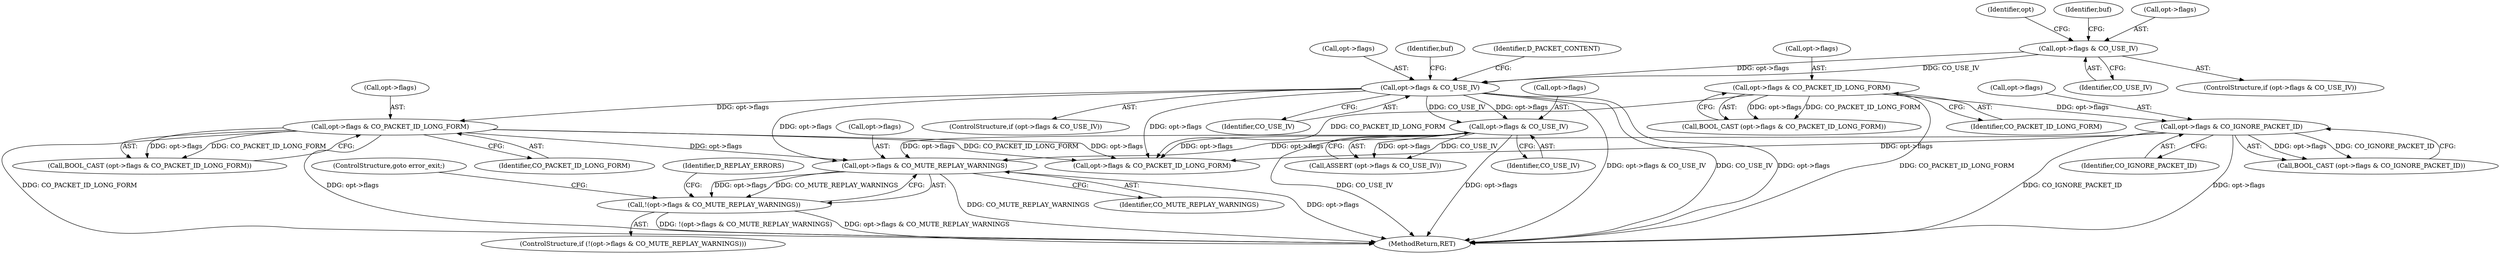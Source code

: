 digraph "0_openvpn_11d21349a4e7e38a025849479b36ace7c2eec2ee@pointer" {
"1000519" [label="(Call,opt->flags & CO_MUTE_REPLAY_WARNINGS)"];
"1000402" [label="(Call,opt->flags & CO_USE_IV)"];
"1000265" [label="(Call,opt->flags & CO_USE_IV)"];
"1000241" [label="(Call,opt->flags & CO_USE_IV)"];
"1000463" [label="(Call,opt->flags & CO_IGNORE_PACKET_ID)"];
"1000452" [label="(Call,opt->flags & CO_PACKET_ID_LONG_FORM)"];
"1000380" [label="(Call,opt->flags & CO_PACKET_ID_LONG_FORM)"];
"1000518" [label="(Call,!(opt->flags & CO_MUTE_REPLAY_WARNINGS))"];
"1000520" [label="(Call,opt->flags)"];
"1000241" [label="(Call,opt->flags & CO_USE_IV)"];
"1000267" [label="(Identifier,opt)"];
"1000464" [label="(Call,opt->flags)"];
"1000452" [label="(Call,opt->flags & CO_PACKET_ID_LONG_FORM)"];
"1000265" [label="(Call,opt->flags & CO_USE_IV)"];
"1000523" [label="(Identifier,CO_MUTE_REPLAY_WARNINGS)"];
"1000517" [label="(ControlStructure,if (!(opt->flags & CO_MUTE_REPLAY_WARNINGS)))"];
"1000463" [label="(Call,opt->flags & CO_IGNORE_PACKET_ID)"];
"1000525" [label="(Identifier,D_REPLAY_ERRORS)"];
"1000406" [label="(Identifier,CO_USE_IV)"];
"1000264" [label="(ControlStructure,if (opt->flags & CO_USE_IV))"];
"1000380" [label="(Call,opt->flags & CO_PACKET_ID_LONG_FORM)"];
"1000381" [label="(Call,opt->flags)"];
"1000534" [label="(ControlStructure,goto error_exit;)"];
"1000503" [label="(Call,opt->flags & CO_PACKET_ID_LONG_FORM)"];
"1000453" [label="(Call,opt->flags)"];
"1000269" [label="(Identifier,CO_USE_IV)"];
"1000266" [label="(Call,opt->flags)"];
"1000240" [label="(ControlStructure,if (opt->flags & CO_USE_IV))"];
"1000250" [label="(Identifier,buf)"];
"1000402" [label="(Call,opt->flags & CO_USE_IV)"];
"1000384" [label="(Identifier,CO_PACKET_ID_LONG_FORM)"];
"1000245" [label="(Identifier,CO_USE_IV)"];
"1000519" [label="(Call,opt->flags & CO_MUTE_REPLAY_WARNINGS)"];
"1000242" [label="(Call,opt->flags)"];
"1000282" [label="(Identifier,buf)"];
"1000518" [label="(Call,!(opt->flags & CO_MUTE_REPLAY_WARNINGS))"];
"1000271" [label="(Identifier,D_PACKET_CONTENT)"];
"1000556" [label="(MethodReturn,RET)"];
"1000456" [label="(Identifier,CO_PACKET_ID_LONG_FORM)"];
"1000401" [label="(Call,ASSERT (opt->flags & CO_USE_IV))"];
"1000467" [label="(Identifier,CO_IGNORE_PACKET_ID)"];
"1000462" [label="(Call,BOOL_CAST (opt->flags & CO_IGNORE_PACKET_ID))"];
"1000451" [label="(Call,BOOL_CAST (opt->flags & CO_PACKET_ID_LONG_FORM))"];
"1000379" [label="(Call,BOOL_CAST (opt->flags & CO_PACKET_ID_LONG_FORM))"];
"1000403" [label="(Call,opt->flags)"];
"1000519" -> "1000518"  [label="AST: "];
"1000519" -> "1000523"  [label="CFG: "];
"1000520" -> "1000519"  [label="AST: "];
"1000523" -> "1000519"  [label="AST: "];
"1000518" -> "1000519"  [label="CFG: "];
"1000519" -> "1000556"  [label="DDG: opt->flags"];
"1000519" -> "1000556"  [label="DDG: CO_MUTE_REPLAY_WARNINGS"];
"1000519" -> "1000518"  [label="DDG: opt->flags"];
"1000519" -> "1000518"  [label="DDG: CO_MUTE_REPLAY_WARNINGS"];
"1000402" -> "1000519"  [label="DDG: opt->flags"];
"1000265" -> "1000519"  [label="DDG: opt->flags"];
"1000463" -> "1000519"  [label="DDG: opt->flags"];
"1000380" -> "1000519"  [label="DDG: opt->flags"];
"1000402" -> "1000401"  [label="AST: "];
"1000402" -> "1000406"  [label="CFG: "];
"1000403" -> "1000402"  [label="AST: "];
"1000406" -> "1000402"  [label="AST: "];
"1000401" -> "1000402"  [label="CFG: "];
"1000402" -> "1000556"  [label="DDG: opt->flags"];
"1000402" -> "1000556"  [label="DDG: CO_USE_IV"];
"1000402" -> "1000401"  [label="DDG: opt->flags"];
"1000402" -> "1000401"  [label="DDG: CO_USE_IV"];
"1000265" -> "1000402"  [label="DDG: opt->flags"];
"1000265" -> "1000402"  [label="DDG: CO_USE_IV"];
"1000402" -> "1000503"  [label="DDG: opt->flags"];
"1000265" -> "1000264"  [label="AST: "];
"1000265" -> "1000269"  [label="CFG: "];
"1000266" -> "1000265"  [label="AST: "];
"1000269" -> "1000265"  [label="AST: "];
"1000271" -> "1000265"  [label="CFG: "];
"1000282" -> "1000265"  [label="CFG: "];
"1000265" -> "1000556"  [label="DDG: CO_USE_IV"];
"1000265" -> "1000556"  [label="DDG: opt->flags & CO_USE_IV"];
"1000265" -> "1000556"  [label="DDG: opt->flags"];
"1000241" -> "1000265"  [label="DDG: opt->flags"];
"1000241" -> "1000265"  [label="DDG: CO_USE_IV"];
"1000265" -> "1000380"  [label="DDG: opt->flags"];
"1000265" -> "1000503"  [label="DDG: opt->flags"];
"1000241" -> "1000240"  [label="AST: "];
"1000241" -> "1000245"  [label="CFG: "];
"1000242" -> "1000241"  [label="AST: "];
"1000245" -> "1000241"  [label="AST: "];
"1000250" -> "1000241"  [label="CFG: "];
"1000267" -> "1000241"  [label="CFG: "];
"1000463" -> "1000462"  [label="AST: "];
"1000463" -> "1000467"  [label="CFG: "];
"1000464" -> "1000463"  [label="AST: "];
"1000467" -> "1000463"  [label="AST: "];
"1000462" -> "1000463"  [label="CFG: "];
"1000463" -> "1000556"  [label="DDG: CO_IGNORE_PACKET_ID"];
"1000463" -> "1000556"  [label="DDG: opt->flags"];
"1000463" -> "1000462"  [label="DDG: opt->flags"];
"1000463" -> "1000462"  [label="DDG: CO_IGNORE_PACKET_ID"];
"1000452" -> "1000463"  [label="DDG: opt->flags"];
"1000463" -> "1000503"  [label="DDG: opt->flags"];
"1000452" -> "1000451"  [label="AST: "];
"1000452" -> "1000456"  [label="CFG: "];
"1000453" -> "1000452"  [label="AST: "];
"1000456" -> "1000452"  [label="AST: "];
"1000451" -> "1000452"  [label="CFG: "];
"1000452" -> "1000556"  [label="DDG: CO_PACKET_ID_LONG_FORM"];
"1000452" -> "1000451"  [label="DDG: opt->flags"];
"1000452" -> "1000451"  [label="DDG: CO_PACKET_ID_LONG_FORM"];
"1000452" -> "1000503"  [label="DDG: CO_PACKET_ID_LONG_FORM"];
"1000380" -> "1000379"  [label="AST: "];
"1000380" -> "1000384"  [label="CFG: "];
"1000381" -> "1000380"  [label="AST: "];
"1000384" -> "1000380"  [label="AST: "];
"1000379" -> "1000380"  [label="CFG: "];
"1000380" -> "1000556"  [label="DDG: CO_PACKET_ID_LONG_FORM"];
"1000380" -> "1000556"  [label="DDG: opt->flags"];
"1000380" -> "1000379"  [label="DDG: opt->flags"];
"1000380" -> "1000379"  [label="DDG: CO_PACKET_ID_LONG_FORM"];
"1000380" -> "1000503"  [label="DDG: opt->flags"];
"1000380" -> "1000503"  [label="DDG: CO_PACKET_ID_LONG_FORM"];
"1000518" -> "1000517"  [label="AST: "];
"1000525" -> "1000518"  [label="CFG: "];
"1000534" -> "1000518"  [label="CFG: "];
"1000518" -> "1000556"  [label="DDG: opt->flags & CO_MUTE_REPLAY_WARNINGS"];
"1000518" -> "1000556"  [label="DDG: !(opt->flags & CO_MUTE_REPLAY_WARNINGS)"];
}
